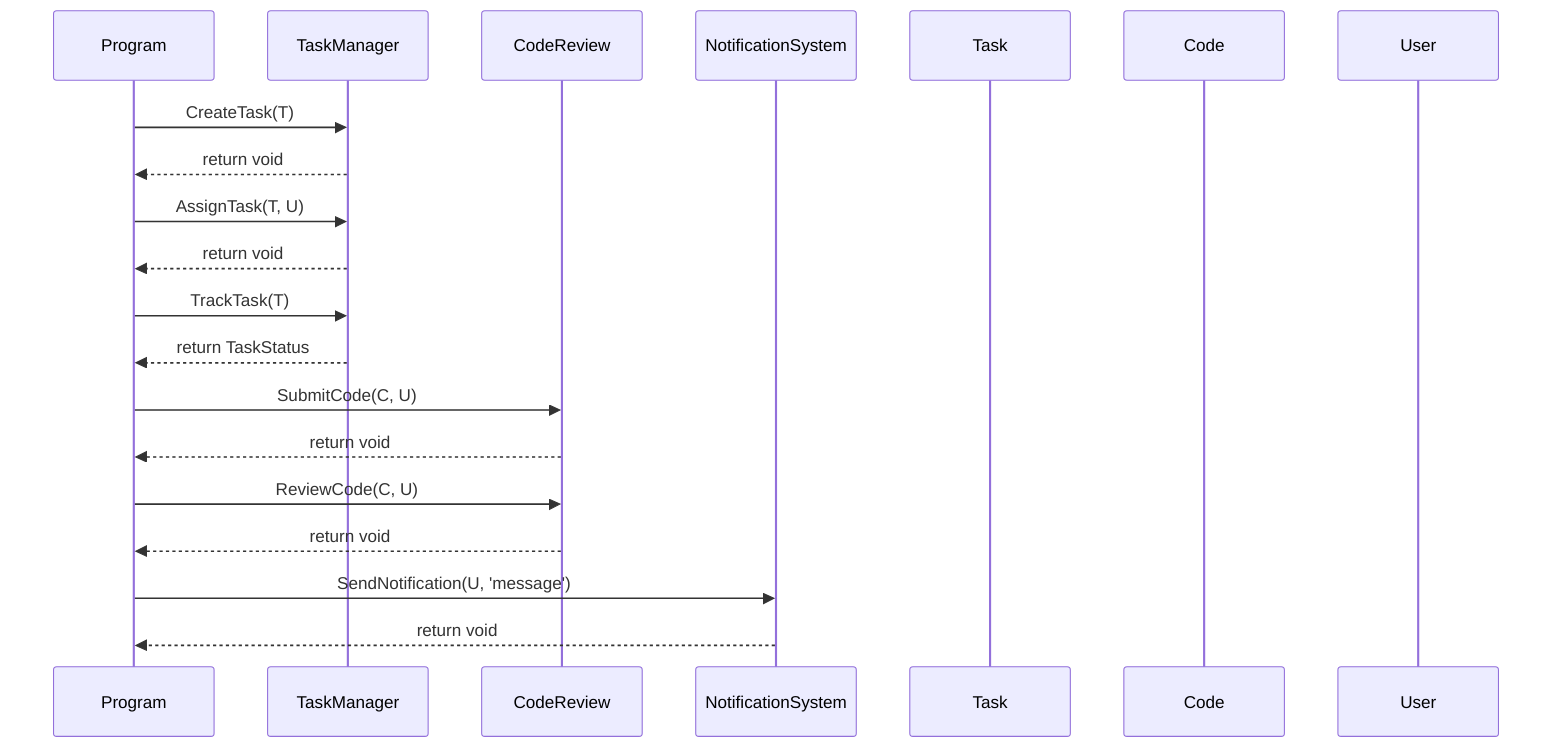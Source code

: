 sequenceDiagram
    participant P as Program
    participant TM as TaskManager
    participant CR as CodeReview
    participant NS as NotificationSystem
    participant T as Task
    participant C as Code
    participant U as User
    P->>TM: CreateTask(T)
    TM-->>P: return void
    P->>TM: AssignTask(T, U)
    TM-->>P: return void
    P->>TM: TrackTask(T)
    TM-->>P: return TaskStatus
    P->>CR: SubmitCode(C, U)
    CR-->>P: return void
    P->>CR: ReviewCode(C, U)
    CR-->>P: return void
    P->>NS: SendNotification(U, 'message')
    NS-->>P: return void